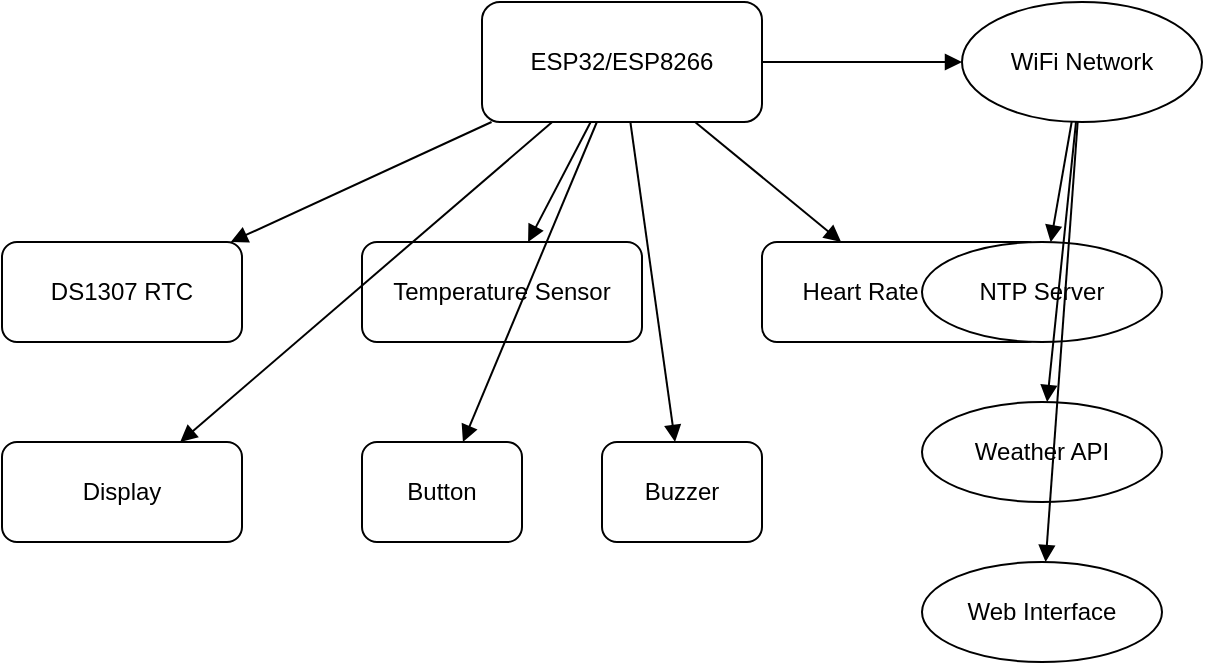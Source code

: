 <mxfile>
  <diagram name="IoT Block Diagram">
    <mxGraphModel>
      <root>
        <mxCell id="0"/>
        <mxCell id="1" parent="0"/>
        <mxCell id="MCU" value="ESP32/ESP8266" style="rounded=1;whiteSpace=wrap;html=1;" vertex="1" parent="1">
          <mxGeometry x="300" y="40" width="140" height="60" as="geometry"/>
        </mxCell>
        <mxCell id="RTC" value="DS1307 RTC" style="rounded=1;whiteSpace=wrap;html=1;" vertex="1" parent="1">
          <mxGeometry x="60" y="160" width="120" height="50" as="geometry"/>
        </mxCell>
        <mxCell id="Temp" value="Temperature Sensor" style="rounded=1;whiteSpace=wrap;html=1;" vertex="1" parent="1">
          <mxGeometry x="240" y="160" width="140" height="50" as="geometry"/>
        </mxCell>
        <mxCell id="Heart" value="Heart Rate Sensor" style="rounded=1;whiteSpace=wrap;html=1;" vertex="1" parent="1">
          <mxGeometry x="440" y="160" width="140" height="50" as="geometry"/>
        </mxCell>
        <mxCell id="Display" value="Display" style="rounded=1;whiteSpace=wrap;html=1;" vertex="1" parent="1">
          <mxGeometry x="60" y="260" width="120" height="50" as="geometry"/>
        </mxCell>
        <mxCell id="Button" value="Button" style="rounded=1;whiteSpace=wrap;html=1;" vertex="1" parent="1">
          <mxGeometry x="240" y="260" width="80" height="50" as="geometry"/>
        </mxCell>
        <mxCell id="Buzzer" value="Buzzer" style="rounded=1;whiteSpace=wrap;html=1;" vertex="1" parent="1">
          <mxGeometry x="360" y="260" width="80" height="50" as="geometry"/>
        </mxCell>
        <mxCell id="WiFi" value="WiFi Network" style="ellipse;whiteSpace=wrap;html=1;" vertex="1" parent="1">
          <mxGeometry x="540" y="40" width="120" height="60" as="geometry"/>
        </mxCell>
        <mxCell id="NTP" value="NTP Server" style="ellipse;whiteSpace=wrap;html=1;" vertex="1" parent="1">
          <mxGeometry x="520" y="160" width="120" height="50" as="geometry"/>
        </mxCell>
        <mxCell id="Weather" value="Weather API" style="ellipse;whiteSpace=wrap;html=1;" vertex="1" parent="1">
          <mxGeometry x="520" y="240" width="120" height="50" as="geometry"/>
        </mxCell>
        <mxCell id="WebUI" value="Web Interface" style="ellipse;whiteSpace=wrap;html=1;" vertex="1" parent="1">
          <mxGeometry x="520" y="320" width="120" height="50" as="geometry"/>
        </mxCell>
        <mxCell id="edge1" style="endArrow=block;" edge="1" source="MCU" target="RTC" parent="1">
          <mxGeometry relative="1" as="geometry"/>
        </mxCell>
        <mxCell id="edge2" style="endArrow=block;" edge="1" source="MCU" target="Temp" parent="1">
          <mxGeometry relative="1" as="geometry"/>
        </mxCell>
        <mxCell id="edge3" style="endArrow=block;" edge="1" source="MCU" target="Heart" parent="1">
          <mxGeometry relative="1" as="geometry"/>
        </mxCell>
        <mxCell id="edge4" style="endArrow=block;" edge="1" source="MCU" target="Display" parent="1">
          <mxGeometry relative="1" as="geometry"/>
        </mxCell>
        <mxCell id="edge5" style="endArrow=block;" edge="1" source="MCU" target="Button" parent="1">
          <mxGeometry relative="1" as="geometry"/>
        </mxCell>
        <mxCell id="edge6" style="endArrow=block;" edge="1" source="MCU" target="Buzzer" parent="1">
          <mxGeometry relative="1" as="geometry"/>
        </mxCell>
        <mxCell id="edge7" style="endArrow=block;" edge="1" source="MCU" target="WiFi" parent="1">
          <mxGeometry relative="1" as="geometry"/>
        </mxCell>
        <mxCell id="edge8" style="endArrow=block;" edge="1" source="WiFi" target="NTP" parent="1">
          <mxGeometry relative="1" as="geometry"/>
        </mxCell>
        <mxCell id="edge9" style="endArrow=block;" edge="1" source="WiFi" target="Weather" parent="1">
          <mxGeometry relative="1" as="geometry"/>
        </mxCell>
        <mxCell id="edge10" style="endArrow=block;" edge="1" source="WiFi" target="WebUI" parent="1">
          <mxGeometry relative="1" as="geometry"/>
        </mxCell>
      </root>
    </mxGraphModel>
  </diagram>
</mxfile>
